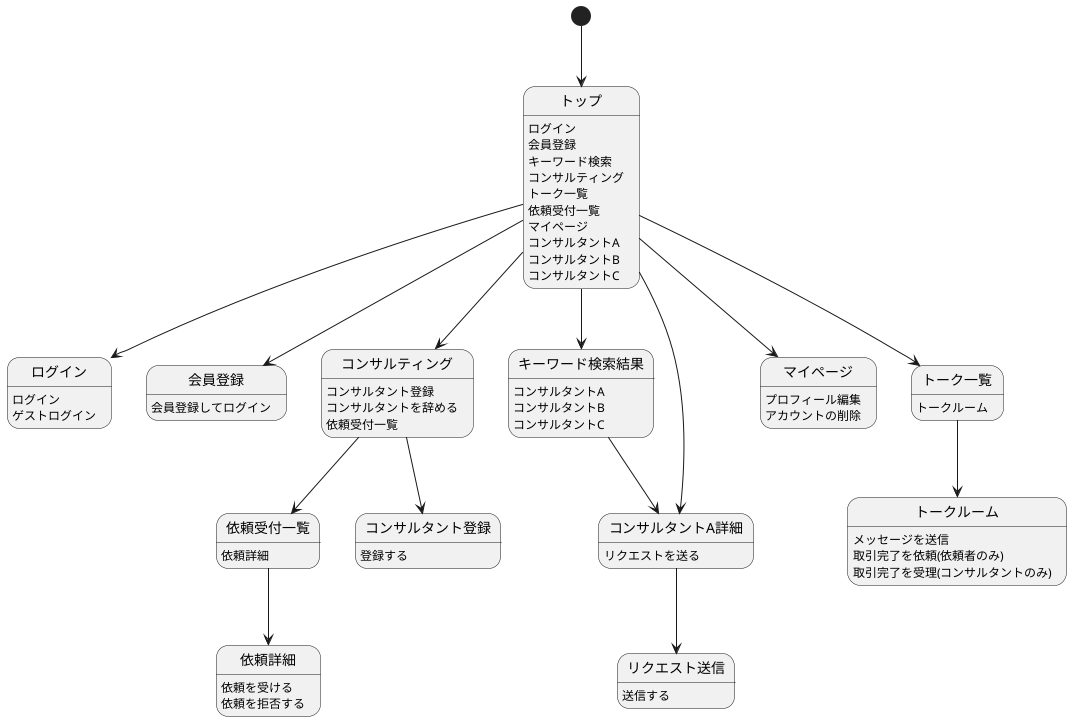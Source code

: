 @startuml

[*] --> トップ
トップ : ログイン
トップ : 会員登録
トップ : キーワード検索
トップ : コンサルティング
トップ : トーク一覧
トップ : 依頼受付一覧
トップ : マイページ
トップ : コンサルタントA
トップ : コンサルタントB
トップ : コンサルタントC
トップ --> ログイン
トップ --> 会員登録
トップ --> キーワード検索結果
トップ --> コンサルティング
トップ --> トーク一覧
トップ --> マイページ
トップ --> コンサルタントA詳細

ログイン : ログイン
ログイン : ゲストログイン

会員登録 : 会員登録してログイン

キーワード検索結果: コンサルタントA
キーワード検索結果: コンサルタントB
キーワード検索結果: コンサルタントC
キーワード検索結果 --> コンサルタントA詳細

コンサルタントA詳細 : リクエストを送る
コンサルタントA詳細 --> リクエスト送信

リクエスト送信 : 送信する

コンサルティング : コンサルタント登録
コンサルティング : コンサルタントを辞める
コンサルティング : 依頼受付一覧
コンサルティング --> コンサルタント登録
コンサルティング --> 依頼受付一覧

コンサルタント登録 : 登録する 

トーク一覧 :トークルーム
トーク一覧 --> トークルーム

トークルーム : メッセージを送信
トークルーム : 取引完了を依頼(依頼者のみ)
トークルーム : 取引完了を受理(コンサルタントのみ)

依頼受付一覧 : 依頼詳細
依頼受付一覧 --> 依頼詳細

依頼詳細 : 依頼を受ける
依頼詳細 : 依頼を拒否する


マイページ : プロフィール編集
マイページ : アカウントの削除



@enduml
